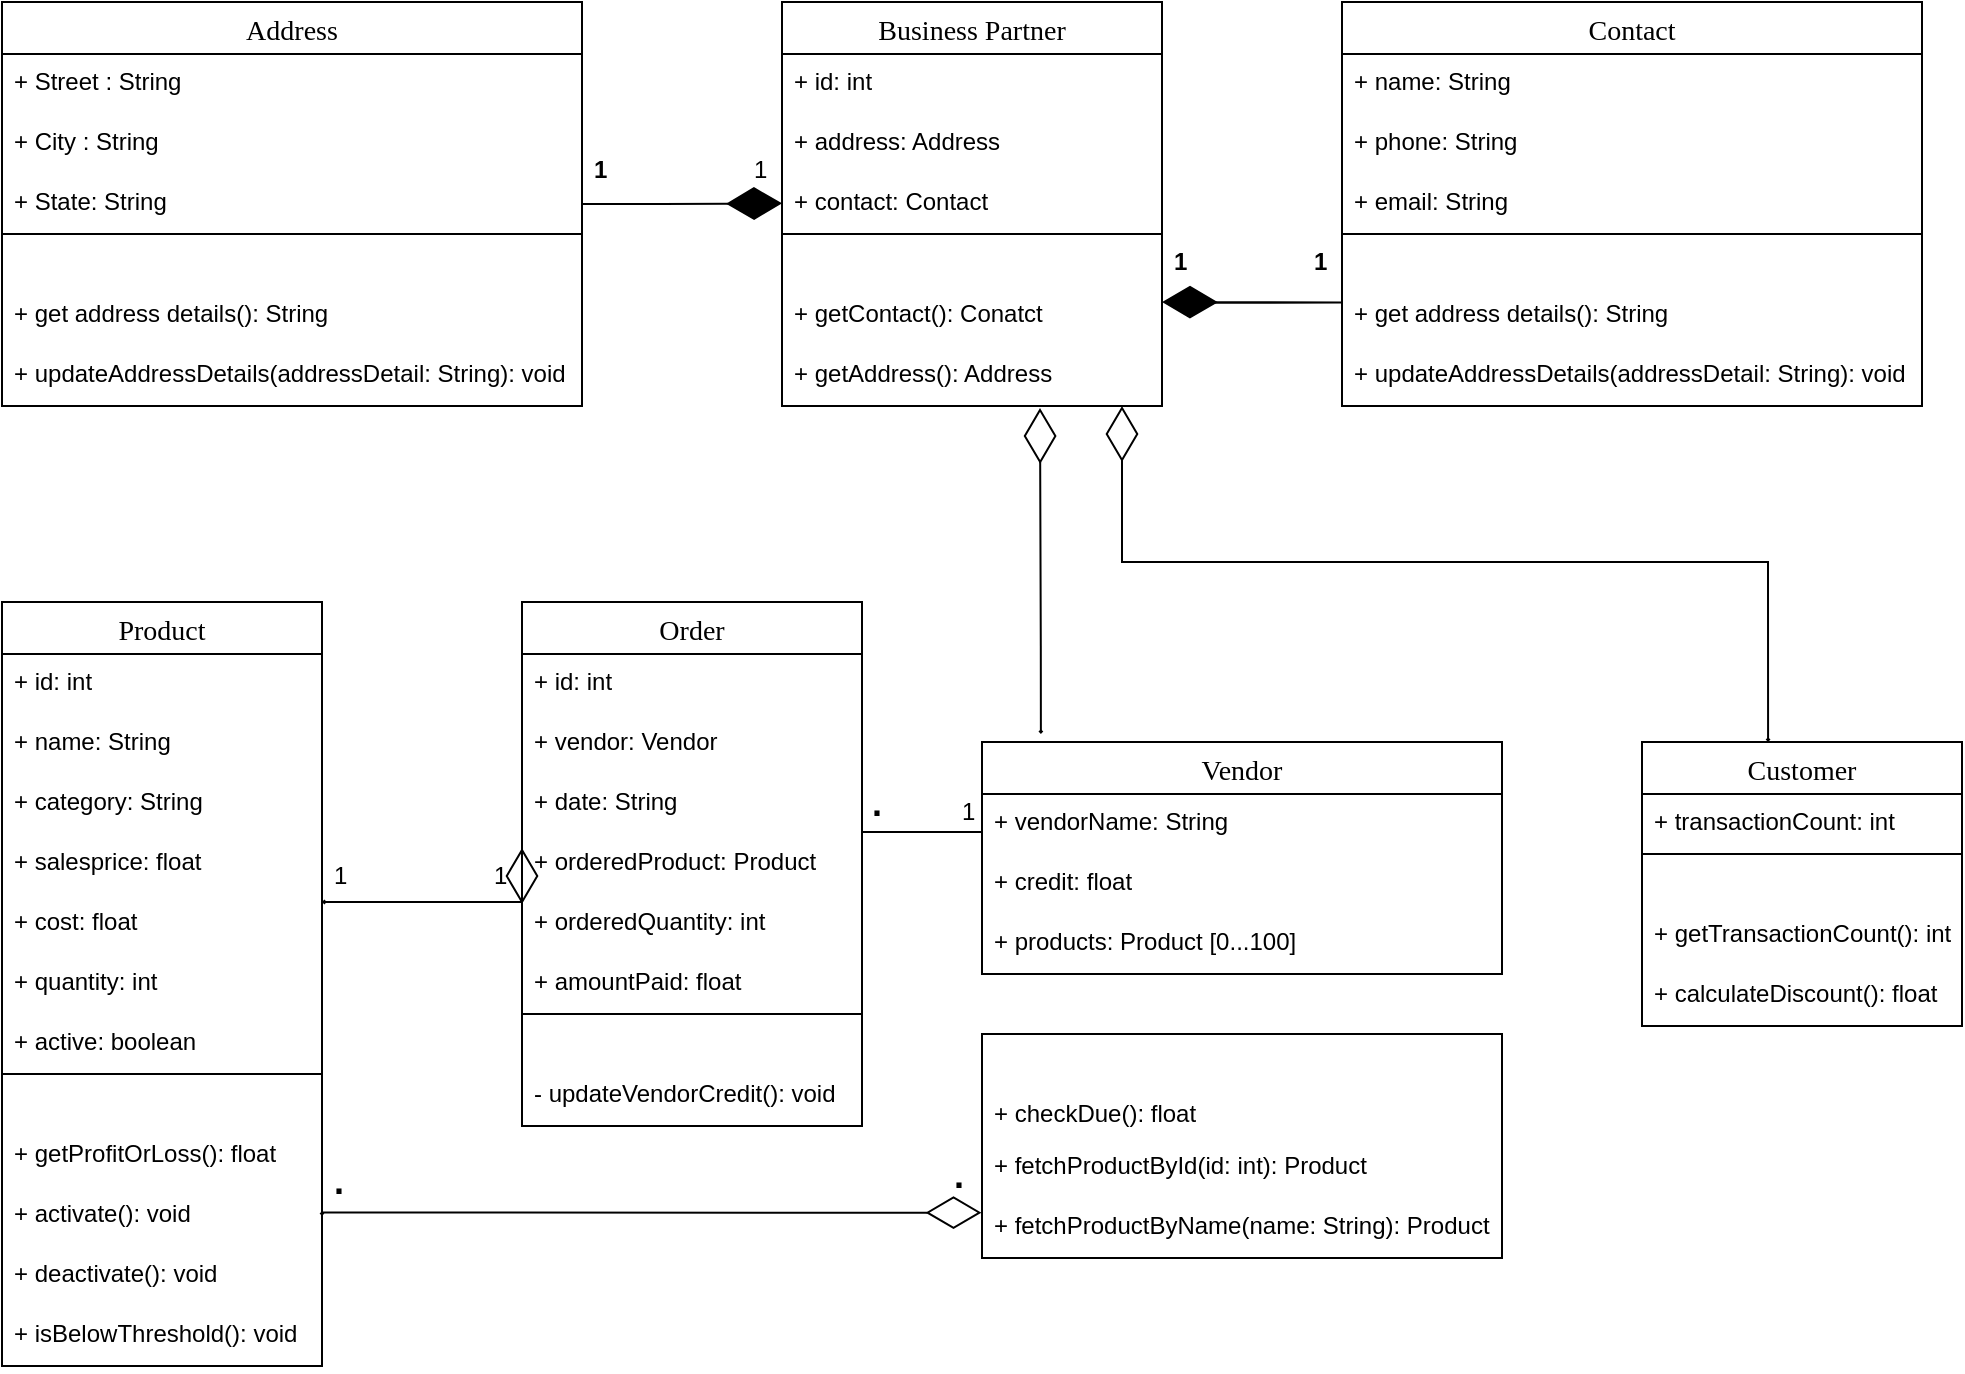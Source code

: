 <mxfile version="14.6.13" type="device"><diagram name="Page-1" id="b520641d-4fe3-3701-9064-5fc419738815"><mxGraphModel dx="1280" dy="1653" grid="1" gridSize="10" guides="1" tooltips="1" connect="1" arrows="1" fold="1" page="1" pageScale="1" pageWidth="1400" pageHeight="850" background="none" math="0" shadow="0"><root><mxCell id="0"/><mxCell id="1" parent="0"/><mxCell id="igLFvnvitT2HxC-o7-Xc-27" value="Address" style="swimlane;fontStyle=0;childLayout=stackLayout;horizontal=1;startSize=26;horizontalStack=0;resizeParent=1;resizeParentMax=0;resizeLast=0;collapsible=1;marginBottom=0;align=center;fontSize=14;fontFamily=Verdana;swimlaneLine=1;" parent="1" vertex="1"><mxGeometry x="100" y="-770" width="290" height="116" as="geometry"/></mxCell><mxCell id="igLFvnvitT2HxC-o7-Xc-28" value="+ Street : String" style="text;strokeColor=none;fillColor=none;spacingLeft=4;spacingRight=4;overflow=hidden;rotatable=0;points=[[0,0.5],[1,0.5]];portConstraint=eastwest;fontSize=12;" parent="igLFvnvitT2HxC-o7-Xc-27" vertex="1"><mxGeometry y="26" width="290" height="30" as="geometry"/></mxCell><mxCell id="igLFvnvitT2HxC-o7-Xc-29" value="+ City : String" style="text;strokeColor=none;fillColor=none;spacingLeft=4;spacingRight=4;overflow=hidden;rotatable=0;points=[[0,0.5],[1,0.5]];portConstraint=eastwest;fontSize=12;" parent="igLFvnvitT2HxC-o7-Xc-27" vertex="1"><mxGeometry y="56" width="290" height="30" as="geometry"/></mxCell><mxCell id="igLFvnvitT2HxC-o7-Xc-30" value="+ State: String" style="text;strokeColor=none;fillColor=none;spacingLeft=4;spacingRight=4;overflow=hidden;rotatable=0;points=[[0,0.5],[1,0.5]];portConstraint=eastwest;fontSize=12;" parent="igLFvnvitT2HxC-o7-Xc-27" vertex="1"><mxGeometry y="86" width="290" height="30" as="geometry"/></mxCell><mxCell id="igLFvnvitT2HxC-o7-Xc-35" value="" style="swimlane;fontStyle=0;childLayout=stackLayout;horizontal=1;startSize=26;horizontalStack=0;resizeParent=1;resizeParentMax=0;resizeLast=0;collapsible=1;marginBottom=0;align=center;fontSize=14;fontFamily=Verdana;swimlaneLine=0;" parent="1" vertex="1"><mxGeometry x="100" y="-654" width="290" height="86" as="geometry"/></mxCell><mxCell id="igLFvnvitT2HxC-o7-Xc-36" value="+ get address details(): String" style="text;strokeColor=none;fillColor=none;spacingLeft=4;spacingRight=4;overflow=hidden;rotatable=0;points=[[0,0.5],[1,0.5]];portConstraint=eastwest;fontSize=12;" parent="igLFvnvitT2HxC-o7-Xc-35" vertex="1"><mxGeometry y="26" width="290" height="30" as="geometry"/></mxCell><mxCell id="igLFvnvitT2HxC-o7-Xc-37" value="+ updateAddressDetails(addressDetail: String): void" style="text;strokeColor=none;fillColor=none;spacingLeft=4;spacingRight=4;overflow=hidden;rotatable=0;points=[[0,0.5],[1,0.5]];portConstraint=eastwest;fontSize=12;" parent="igLFvnvitT2HxC-o7-Xc-35" vertex="1"><mxGeometry y="56" width="290" height="30" as="geometry"/></mxCell><mxCell id="igLFvnvitT2HxC-o7-Xc-39" style="edgeStyle=orthogonalEdgeStyle;rounded=0;orthogonalLoop=1;jettySize=auto;html=1;exitX=1;exitY=0.5;exitDx=0;exitDy=0;fontFamily=Verdana;endArrow=diamondThin;endFill=1;strokeWidth=1;endSize=25;startSize=2;" parent="1" source="igLFvnvitT2HxC-o7-Xc-30" edge="1"><mxGeometry relative="1" as="geometry"><mxPoint x="490" y="-669.333" as="targetPoint"/></mxGeometry></mxCell><mxCell id="igLFvnvitT2HxC-o7-Xc-40" value="Business Partner" style="swimlane;fontStyle=0;childLayout=stackLayout;horizontal=1;startSize=26;horizontalStack=0;resizeParent=1;resizeParentMax=0;resizeLast=0;collapsible=1;marginBottom=0;align=center;fontSize=14;fontFamily=Verdana;swimlaneLine=1;" parent="1" vertex="1"><mxGeometry x="490" y="-770" width="190" height="116" as="geometry"/></mxCell><mxCell id="igLFvnvitT2HxC-o7-Xc-41" value="+ id: int" style="text;strokeColor=none;fillColor=none;spacingLeft=4;spacingRight=4;overflow=hidden;rotatable=0;points=[[0,0.5],[1,0.5]];portConstraint=eastwest;fontSize=12;" parent="igLFvnvitT2HxC-o7-Xc-40" vertex="1"><mxGeometry y="26" width="190" height="30" as="geometry"/></mxCell><mxCell id="igLFvnvitT2HxC-o7-Xc-42" value="+ address: Address" style="text;strokeColor=none;fillColor=none;spacingLeft=4;spacingRight=4;overflow=hidden;rotatable=0;points=[[0,0.5],[1,0.5]];portConstraint=eastwest;fontSize=12;" parent="igLFvnvitT2HxC-o7-Xc-40" vertex="1"><mxGeometry y="56" width="190" height="30" as="geometry"/></mxCell><mxCell id="igLFvnvitT2HxC-o7-Xc-43" value="+ contact: Contact" style="text;strokeColor=none;fillColor=none;spacingLeft=4;spacingRight=4;overflow=hidden;rotatable=0;points=[[0,0.5],[1,0.5]];portConstraint=eastwest;fontSize=12;" parent="igLFvnvitT2HxC-o7-Xc-40" vertex="1"><mxGeometry y="86" width="190" height="30" as="geometry"/></mxCell><mxCell id="igLFvnvitT2HxC-o7-Xc-44" value="" style="swimlane;fontStyle=0;childLayout=stackLayout;horizontal=1;startSize=26;horizontalStack=0;resizeParent=1;resizeParentMax=0;resizeLast=0;collapsible=1;marginBottom=0;align=center;fontSize=14;fontFamily=Verdana;swimlaneLine=0;" parent="1" vertex="1"><mxGeometry x="490" y="-654" width="190" height="86" as="geometry"/></mxCell><mxCell id="igLFvnvitT2HxC-o7-Xc-45" value="+ getContact(): Conatct" style="text;strokeColor=none;fillColor=none;spacingLeft=4;spacingRight=4;overflow=hidden;rotatable=0;points=[[0,0.5],[1,0.5]];portConstraint=eastwest;fontSize=12;" parent="igLFvnvitT2HxC-o7-Xc-44" vertex="1"><mxGeometry y="26" width="190" height="30" as="geometry"/></mxCell><mxCell id="igLFvnvitT2HxC-o7-Xc-46" value="+ getAddress(): Address" style="text;strokeColor=none;fillColor=none;spacingLeft=4;spacingRight=4;overflow=hidden;rotatable=0;points=[[0,0.5],[1,0.5]];portConstraint=eastwest;fontSize=12;" parent="igLFvnvitT2HxC-o7-Xc-44" vertex="1"><mxGeometry y="56" width="190" height="30" as="geometry"/></mxCell><mxCell id="igLFvnvitT2HxC-o7-Xc-47" value="1" style="text;strokeColor=none;fillColor=none;spacingLeft=4;spacingRight=4;overflow=hidden;rotatable=0;points=[[0,0.5],[1,0.5]];portConstraint=eastwest;fontSize=12;fontStyle=1" parent="1" vertex="1"><mxGeometry x="390" y="-700" width="20" height="30" as="geometry"/></mxCell><mxCell id="igLFvnvitT2HxC-o7-Xc-48" value="1" style="text;strokeColor=none;fillColor=none;spacingLeft=4;spacingRight=4;overflow=hidden;rotatable=0;points=[[0,0.5],[1,0.5]];portConstraint=eastwest;fontSize=12;" parent="1" vertex="1"><mxGeometry x="470" y="-700" width="20" height="30" as="geometry"/></mxCell><mxCell id="igLFvnvitT2HxC-o7-Xc-49" value="Contact" style="swimlane;fontStyle=0;childLayout=stackLayout;horizontal=1;startSize=26;horizontalStack=0;resizeParent=1;resizeParentMax=0;resizeLast=0;collapsible=1;marginBottom=0;align=center;fontSize=14;fontFamily=Verdana;swimlaneLine=1;" parent="1" vertex="1"><mxGeometry x="770" y="-770" width="290" height="116" as="geometry"/></mxCell><mxCell id="igLFvnvitT2HxC-o7-Xc-50" value="+ name: String" style="text;strokeColor=none;fillColor=none;spacingLeft=4;spacingRight=4;overflow=hidden;rotatable=0;points=[[0,0.5],[1,0.5]];portConstraint=eastwest;fontSize=12;" parent="igLFvnvitT2HxC-o7-Xc-49" vertex="1"><mxGeometry y="26" width="290" height="30" as="geometry"/></mxCell><mxCell id="igLFvnvitT2HxC-o7-Xc-52" value="+ phone: String" style="text;strokeColor=none;fillColor=none;spacingLeft=4;spacingRight=4;overflow=hidden;rotatable=0;points=[[0,0.5],[1,0.5]];portConstraint=eastwest;fontSize=12;" parent="igLFvnvitT2HxC-o7-Xc-49" vertex="1"><mxGeometry y="56" width="290" height="30" as="geometry"/></mxCell><mxCell id="igLFvnvitT2HxC-o7-Xc-51" value="+ email: String" style="text;strokeColor=none;fillColor=none;spacingLeft=4;spacingRight=4;overflow=hidden;rotatable=0;points=[[0,0.5],[1,0.5]];portConstraint=eastwest;fontSize=12;" parent="igLFvnvitT2HxC-o7-Xc-49" vertex="1"><mxGeometry y="86" width="290" height="30" as="geometry"/></mxCell><mxCell id="igLFvnvitT2HxC-o7-Xc-53" value="" style="swimlane;fontStyle=0;childLayout=stackLayout;horizontal=1;startSize=26;horizontalStack=0;resizeParent=1;resizeParentMax=0;resizeLast=0;collapsible=1;marginBottom=0;align=center;fontSize=14;fontFamily=Verdana;swimlaneLine=0;" parent="1" vertex="1"><mxGeometry x="770" y="-654" width="290" height="86" as="geometry"/></mxCell><mxCell id="igLFvnvitT2HxC-o7-Xc-54" value="+ get address details(): String" style="text;strokeColor=none;fillColor=none;spacingLeft=4;spacingRight=4;overflow=hidden;rotatable=0;points=[[0,0.5],[1,0.5]];portConstraint=eastwest;fontSize=12;" parent="igLFvnvitT2HxC-o7-Xc-53" vertex="1"><mxGeometry y="26" width="290" height="30" as="geometry"/></mxCell><mxCell id="igLFvnvitT2HxC-o7-Xc-55" value="+ updateAddressDetails(addressDetail: String): void" style="text;strokeColor=none;fillColor=none;spacingLeft=4;spacingRight=4;overflow=hidden;rotatable=0;points=[[0,0.5],[1,0.5]];portConstraint=eastwest;fontSize=12;" parent="igLFvnvitT2HxC-o7-Xc-53" vertex="1"><mxGeometry y="56" width="290" height="30" as="geometry"/></mxCell><mxCell id="igLFvnvitT2HxC-o7-Xc-58" style="edgeStyle=orthogonalEdgeStyle;rounded=0;orthogonalLoop=1;jettySize=auto;html=1;exitX=1;exitY=0.5;exitDx=0;exitDy=0;fontFamily=Verdana;endArrow=diamondThin;endFill=1;strokeWidth=1;endSize=25;startSize=0;sourcePerimeterSpacing=0;sketch=0;targetPerimeterSpacing=0;" parent="1" edge="1"><mxGeometry relative="1" as="geometry"><mxPoint x="680" y="-620" as="targetPoint"/><mxPoint x="690" y="-619.67" as="sourcePoint"/><Array as="points"><mxPoint x="770" y="-620"/><mxPoint x="770" y="-620"/></Array></mxGeometry></mxCell><mxCell id="igLFvnvitT2HxC-o7-Xc-60" value="1" style="text;strokeColor=none;fillColor=none;spacingLeft=4;spacingRight=4;overflow=hidden;rotatable=0;points=[[0,0.5],[1,0.5]];portConstraint=eastwest;fontSize=12;fontStyle=1" parent="1" vertex="1"><mxGeometry x="680" y="-654" width="20" height="30" as="geometry"/></mxCell><mxCell id="igLFvnvitT2HxC-o7-Xc-61" value="1" style="text;strokeColor=none;fillColor=none;spacingLeft=4;spacingRight=4;overflow=hidden;rotatable=0;points=[[0,0.5],[1,0.5]];portConstraint=eastwest;fontSize=12;fontStyle=1" parent="1" vertex="1"><mxGeometry x="750" y="-654" width="20" height="30" as="geometry"/></mxCell><mxCell id="igLFvnvitT2HxC-o7-Xc-64" value="Product" style="swimlane;fontStyle=0;childLayout=stackLayout;horizontal=1;startSize=26;horizontalStack=0;resizeParent=1;resizeParentMax=0;resizeLast=0;collapsible=1;marginBottom=0;align=center;fontSize=14;rounded=0;fontFamily=Verdana;strokeWidth=1;gradientColor=none;" parent="1" vertex="1"><mxGeometry x="100" y="-470" width="160" height="236" as="geometry"/></mxCell><mxCell id="igLFvnvitT2HxC-o7-Xc-65" value="+ id: int   " style="text;strokeColor=none;fillColor=none;spacingLeft=4;spacingRight=4;overflow=hidden;rotatable=0;points=[[0,0.5],[1,0.5]];portConstraint=eastwest;fontSize=12;" parent="igLFvnvitT2HxC-o7-Xc-64" vertex="1"><mxGeometry y="26" width="160" height="30" as="geometry"/></mxCell><mxCell id="igLFvnvitT2HxC-o7-Xc-66" value="+ name: String " style="text;strokeColor=none;fillColor=none;spacingLeft=4;spacingRight=4;overflow=hidden;rotatable=0;points=[[0,0.5],[1,0.5]];portConstraint=eastwest;fontSize=12;" parent="igLFvnvitT2HxC-o7-Xc-64" vertex="1"><mxGeometry y="56" width="160" height="30" as="geometry"/></mxCell><mxCell id="igLFvnvitT2HxC-o7-Xc-68" value="+ category: String" style="text;strokeColor=none;fillColor=none;spacingLeft=4;spacingRight=4;overflow=hidden;rotatable=0;points=[[0,0.5],[1,0.5]];portConstraint=eastwest;fontSize=12;" parent="igLFvnvitT2HxC-o7-Xc-64" vertex="1"><mxGeometry y="86" width="160" height="30" as="geometry"/></mxCell><mxCell id="igLFvnvitT2HxC-o7-Xc-69" value="+ salesprice: float" style="text;strokeColor=none;fillColor=none;spacingLeft=4;spacingRight=4;overflow=hidden;rotatable=0;points=[[0,0.5],[1,0.5]];portConstraint=eastwest;fontSize=12;" parent="igLFvnvitT2HxC-o7-Xc-64" vertex="1"><mxGeometry y="116" width="160" height="30" as="geometry"/></mxCell><mxCell id="igLFvnvitT2HxC-o7-Xc-67" value="+ cost: float" style="text;strokeColor=none;fillColor=none;spacingLeft=4;spacingRight=4;overflow=hidden;rotatable=0;points=[[0,0.5],[1,0.5]];portConstraint=eastwest;fontSize=12;" parent="igLFvnvitT2HxC-o7-Xc-64" vertex="1"><mxGeometry y="146" width="160" height="30" as="geometry"/></mxCell><mxCell id="igLFvnvitT2HxC-o7-Xc-70" value="+ quantity: int" style="text;strokeColor=none;fillColor=none;spacingLeft=4;spacingRight=4;overflow=hidden;rotatable=0;points=[[0,0.5],[1,0.5]];portConstraint=eastwest;fontSize=12;" parent="igLFvnvitT2HxC-o7-Xc-64" vertex="1"><mxGeometry y="176" width="160" height="30" as="geometry"/></mxCell><mxCell id="igLFvnvitT2HxC-o7-Xc-71" value="+ active: boolean" style="text;strokeColor=none;fillColor=none;spacingLeft=4;spacingRight=4;overflow=hidden;rotatable=0;points=[[0,0.5],[1,0.5]];portConstraint=eastwest;fontSize=12;" parent="igLFvnvitT2HxC-o7-Xc-64" vertex="1"><mxGeometry y="206" width="160" height="30" as="geometry"/></mxCell><mxCell id="igLFvnvitT2HxC-o7-Xc-72" value="" style="swimlane;fontStyle=0;childLayout=stackLayout;horizontal=1;startSize=26;horizontalStack=0;resizeParent=1;resizeParentMax=0;resizeLast=0;collapsible=1;marginBottom=0;align=center;fontSize=14;rounded=0;fontFamily=Verdana;strokeWidth=1;gradientColor=none;swimlaneLine=0;labelPosition=center;verticalLabelPosition=top;verticalAlign=bottom;" parent="1" vertex="1"><mxGeometry x="100" y="-234" width="160" height="146" as="geometry"/></mxCell><mxCell id="igLFvnvitT2HxC-o7-Xc-73" value="+ getProfitOrLoss(): float" style="text;strokeColor=none;fillColor=none;spacingLeft=4;spacingRight=4;overflow=hidden;rotatable=0;points=[[0,0.5],[1,0.5]];portConstraint=eastwest;fontSize=12;" parent="igLFvnvitT2HxC-o7-Xc-72" vertex="1"><mxGeometry y="26" width="160" height="30" as="geometry"/></mxCell><mxCell id="igLFvnvitT2HxC-o7-Xc-74" value="+ activate(): void" style="text;strokeColor=none;fillColor=none;spacingLeft=4;spacingRight=4;overflow=hidden;rotatable=0;points=[[0,0.5],[1,0.5]];portConstraint=eastwest;fontSize=12;" parent="igLFvnvitT2HxC-o7-Xc-72" vertex="1"><mxGeometry y="56" width="160" height="30" as="geometry"/></mxCell><mxCell id="igLFvnvitT2HxC-o7-Xc-75" value="+ deactivate(): void" style="text;strokeColor=none;fillColor=none;spacingLeft=4;spacingRight=4;overflow=hidden;rotatable=0;points=[[0,0.5],[1,0.5]];portConstraint=eastwest;fontSize=12;" parent="igLFvnvitT2HxC-o7-Xc-72" vertex="1"><mxGeometry y="86" width="160" height="30" as="geometry"/></mxCell><mxCell id="igLFvnvitT2HxC-o7-Xc-76" value="+ isBelowThreshold(): void" style="text;strokeColor=none;fillColor=none;spacingLeft=4;spacingRight=4;overflow=hidden;rotatable=0;points=[[0,0.5],[1,0.5]];portConstraint=eastwest;fontSize=12;" parent="igLFvnvitT2HxC-o7-Xc-72" vertex="1"><mxGeometry y="116" width="160" height="30" as="geometry"/></mxCell><mxCell id="igLFvnvitT2HxC-o7-Xc-77" value="Order" style="swimlane;fontStyle=0;childLayout=stackLayout;horizontal=1;startSize=26;horizontalStack=0;resizeParent=1;resizeParentMax=0;resizeLast=0;collapsible=1;marginBottom=0;align=center;fontSize=14;rounded=0;fontFamily=Verdana;strokeWidth=1;gradientColor=none;" parent="1" vertex="1"><mxGeometry x="360" y="-470" width="170" height="206" as="geometry"/></mxCell><mxCell id="igLFvnvitT2HxC-o7-Xc-78" value="+ id: int" style="text;strokeColor=none;fillColor=none;spacingLeft=4;spacingRight=4;overflow=hidden;rotatable=0;points=[[0,0.5],[1,0.5]];portConstraint=eastwest;fontSize=12;" parent="igLFvnvitT2HxC-o7-Xc-77" vertex="1"><mxGeometry y="26" width="170" height="30" as="geometry"/></mxCell><mxCell id="igLFvnvitT2HxC-o7-Xc-79" value="+ vendor: Vendor" style="text;strokeColor=none;fillColor=none;spacingLeft=4;spacingRight=4;overflow=hidden;rotatable=0;points=[[0,0.5],[1,0.5]];portConstraint=eastwest;fontSize=12;" parent="igLFvnvitT2HxC-o7-Xc-77" vertex="1"><mxGeometry y="56" width="170" height="30" as="geometry"/></mxCell><mxCell id="igLFvnvitT2HxC-o7-Xc-80" value="+ date: String" style="text;strokeColor=none;fillColor=none;spacingLeft=4;spacingRight=4;overflow=hidden;rotatable=0;points=[[0,0.5],[1,0.5]];portConstraint=eastwest;fontSize=12;" parent="igLFvnvitT2HxC-o7-Xc-77" vertex="1"><mxGeometry y="86" width="170" height="30" as="geometry"/></mxCell><mxCell id="igLFvnvitT2HxC-o7-Xc-82" value="+ orderedProduct: Product" style="text;strokeColor=none;fillColor=none;spacingLeft=4;spacingRight=4;overflow=hidden;rotatable=0;points=[[0,0.5],[1,0.5]];portConstraint=eastwest;fontSize=12;" parent="igLFvnvitT2HxC-o7-Xc-77" vertex="1"><mxGeometry y="116" width="170" height="30" as="geometry"/></mxCell><mxCell id="igLFvnvitT2HxC-o7-Xc-83" value="+ orderedQuantity: int" style="text;strokeColor=none;fillColor=none;spacingLeft=4;spacingRight=4;overflow=hidden;rotatable=0;points=[[0,0.5],[1,0.5]];portConstraint=eastwest;fontSize=12;" parent="igLFvnvitT2HxC-o7-Xc-77" vertex="1"><mxGeometry y="146" width="170" height="30" as="geometry"/></mxCell><mxCell id="igLFvnvitT2HxC-o7-Xc-81" value="+ amountPaid: float" style="text;strokeColor=none;fillColor=none;spacingLeft=4;spacingRight=4;overflow=hidden;rotatable=0;points=[[0,0.5],[1,0.5]];portConstraint=eastwest;fontSize=12;" parent="igLFvnvitT2HxC-o7-Xc-77" vertex="1"><mxGeometry y="176" width="170" height="30" as="geometry"/></mxCell><mxCell id="igLFvnvitT2HxC-o7-Xc-84" value="" style="swimlane;fontStyle=0;childLayout=stackLayout;horizontal=1;startSize=26;horizontalStack=0;resizeParent=1;resizeParentMax=0;resizeLast=0;collapsible=1;marginBottom=0;align=left;fontSize=14;rounded=0;fontFamily=Verdana;strokeWidth=1;fillColor=#ffffff;gradientColor=none;html=0;swimlaneLine=0;" parent="1" vertex="1"><mxGeometry x="360" y="-264" width="170" height="56" as="geometry"/></mxCell><mxCell id="igLFvnvitT2HxC-o7-Xc-85" value="- updateVendorCredit(): void" style="text;strokeColor=none;fillColor=none;spacingLeft=4;spacingRight=4;overflow=hidden;rotatable=0;points=[[0,0.5],[1,0.5]];portConstraint=eastwest;fontSize=12;" parent="igLFvnvitT2HxC-o7-Xc-84" vertex="1"><mxGeometry y="26" width="170" height="30" as="geometry"/></mxCell><mxCell id="igLFvnvitT2HxC-o7-Xc-94" style="edgeStyle=orthogonalEdgeStyle;rounded=0;sketch=0;jumpSize=5;orthogonalLoop=1;jettySize=auto;html=1;exitX=1;exitY=0.5;exitDx=0;exitDy=0;fontFamily=Verdana;startArrow=diamond;startFill=1;endArrow=diamondThin;endFill=0;sourcePerimeterSpacing=0;targetPerimeterSpacing=0;strokeWidth=1;startSize=0;endSize=25;entryX=0;entryY=0.5;entryDx=0;entryDy=0;" parent="1" edge="1"><mxGeometry relative="1" as="geometry"><mxPoint x="360" y="-319" as="targetPoint"/><mxPoint x="260" y="-320" as="sourcePoint"/><Array as="points"><mxPoint x="360" y="-320"/></Array></mxGeometry></mxCell><mxCell id="igLFvnvitT2HxC-o7-Xc-95" value="" style="line;strokeWidth=1;rotatable=0;dashed=0;labelPosition=right;align=left;verticalAlign=middle;spacingTop=0;spacingLeft=6;points=[];portConstraint=eastwest;rounded=0;fontFamily=Verdana;fillColor=#ffffff;gradientColor=none;html=0;" parent="1" vertex="1"><mxGeometry x="530" y="-360" width="60" height="10" as="geometry"/></mxCell><mxCell id="igLFvnvitT2HxC-o7-Xc-96" value="Vendor" style="swimlane;fontStyle=0;childLayout=stackLayout;horizontal=1;startSize=26;horizontalStack=0;resizeParent=1;resizeParentMax=0;resizeLast=0;collapsible=1;marginBottom=0;align=center;fontSize=14;rounded=0;fontFamily=Verdana;strokeWidth=1;fillColor=#ffffff;gradientColor=none;html=0;" parent="1" vertex="1"><mxGeometry x="590" y="-400" width="260" height="116" as="geometry"/></mxCell><mxCell id="igLFvnvitT2HxC-o7-Xc-97" value="+ vendorName: String" style="text;strokeColor=none;fillColor=none;spacingLeft=4;spacingRight=4;overflow=hidden;rotatable=0;points=[[0,0.5],[1,0.5]];portConstraint=eastwest;fontSize=12;" parent="igLFvnvitT2HxC-o7-Xc-96" vertex="1"><mxGeometry y="26" width="260" height="30" as="geometry"/></mxCell><mxCell id="igLFvnvitT2HxC-o7-Xc-98" value="+ credit: float" style="text;strokeColor=none;fillColor=none;spacingLeft=4;spacingRight=4;overflow=hidden;rotatable=0;points=[[0,0.5],[1,0.5]];portConstraint=eastwest;fontSize=12;" parent="igLFvnvitT2HxC-o7-Xc-96" vertex="1"><mxGeometry y="56" width="260" height="30" as="geometry"/></mxCell><mxCell id="igLFvnvitT2HxC-o7-Xc-100" value="+ products: Product [0...100]" style="text;strokeColor=none;fillColor=none;spacingLeft=4;spacingRight=4;overflow=hidden;rotatable=0;points=[[0,0.5],[1,0.5]];portConstraint=eastwest;fontSize=12;" parent="igLFvnvitT2HxC-o7-Xc-96" vertex="1"><mxGeometry y="86" width="260" height="30" as="geometry"/></mxCell><mxCell id="igLFvnvitT2HxC-o7-Xc-101" value="1" style="text;strokeColor=none;fillColor=none;spacingLeft=4;spacingRight=4;overflow=hidden;rotatable=0;points=[[0,0.5],[1,0.5]];portConstraint=eastwest;fontSize=12;" parent="1" vertex="1"><mxGeometry x="260" y="-347" width="20" height="30" as="geometry"/></mxCell><mxCell id="igLFvnvitT2HxC-o7-Xc-102" value="1" style="text;strokeColor=none;fillColor=none;spacingLeft=4;spacingRight=4;overflow=hidden;rotatable=0;points=[[0,0.5],[1,0.5]];portConstraint=eastwest;fontSize=12;" parent="1" vertex="1"><mxGeometry x="340" y="-347" width="20" height="30" as="geometry"/></mxCell><mxCell id="igLFvnvitT2HxC-o7-Xc-104" value="" style="swimlane;fontStyle=0;childLayout=stackLayout;horizontal=1;startSize=26;horizontalStack=0;resizeParent=1;resizeParentMax=0;resizeLast=0;collapsible=1;marginBottom=0;align=center;fontSize=14;rounded=0;fontFamily=Verdana;strokeWidth=1;fillColor=#ffffff;gradientColor=none;html=0;swimlaneLine=0;" parent="1" vertex="1"><mxGeometry x="590" y="-254" width="260" height="112" as="geometry"/></mxCell><mxCell id="igLFvnvitT2HxC-o7-Xc-105" value="+ checkDue(): float" style="text;strokeColor=none;fillColor=none;spacingLeft=4;spacingRight=4;overflow=hidden;rotatable=0;points=[[0,0.5],[1,0.5]];portConstraint=eastwest;fontSize=12;" parent="igLFvnvitT2HxC-o7-Xc-104" vertex="1"><mxGeometry y="26" width="260" height="26" as="geometry"/></mxCell><mxCell id="igLFvnvitT2HxC-o7-Xc-106" value="+ fetchProductById(id: int): Product" style="text;strokeColor=none;fillColor=none;spacingLeft=4;spacingRight=4;overflow=hidden;rotatable=0;points=[[0,0.5],[1,0.5]];portConstraint=eastwest;fontSize=12;" parent="igLFvnvitT2HxC-o7-Xc-104" vertex="1"><mxGeometry y="52" width="260" height="30" as="geometry"/></mxCell><mxCell id="igLFvnvitT2HxC-o7-Xc-107" value="+ fetchProductByName(name: String): Product" style="text;strokeColor=none;fillColor=none;spacingLeft=4;spacingRight=4;overflow=hidden;rotatable=0;points=[[0,0.5],[1,0.5]];portConstraint=eastwest;fontSize=12;" parent="igLFvnvitT2HxC-o7-Xc-104" vertex="1"><mxGeometry y="82" width="260" height="30" as="geometry"/></mxCell><mxCell id="igLFvnvitT2HxC-o7-Xc-108" value="1" style="text;strokeColor=none;fillColor=none;spacingLeft=4;spacingRight=4;overflow=hidden;rotatable=0;points=[[0,0.5],[1,0.5]];portConstraint=eastwest;fontSize=12;" parent="1" vertex="1"><mxGeometry x="574" y="-379" width="20" height="30" as="geometry"/></mxCell><mxCell id="igLFvnvitT2HxC-o7-Xc-109" value="." style="text;strokeColor=none;fillColor=none;spacingLeft=4;spacingRight=4;overflow=hidden;rotatable=0;points=[[0,0.5],[1,0.5]];portConstraint=eastwest;fontSize=18;fontStyle=1" parent="1" vertex="1"><mxGeometry x="529" y="-387" width="20" height="30" as="geometry"/></mxCell><mxCell id="igLFvnvitT2HxC-o7-Xc-111" style="edgeStyle=orthogonalEdgeStyle;rounded=0;sketch=0;jumpSize=5;orthogonalLoop=1;jettySize=auto;html=1;exitX=1;exitY=0.5;exitDx=0;exitDy=0;entryX=-0.001;entryY=0.244;entryDx=0;entryDy=0;entryPerimeter=0;fontFamily=Verdana;fontSize=18;startArrow=diamond;startFill=1;endArrow=diamondThin;endFill=0;startSize=0;endSize=25;sourcePerimeterSpacing=0;targetPerimeterSpacing=0;strokeWidth=1;" parent="1" source="igLFvnvitT2HxC-o7-Xc-74" target="igLFvnvitT2HxC-o7-Xc-107" edge="1"><mxGeometry relative="1" as="geometry"><Array as="points"><mxPoint x="260" y="-165"/></Array></mxGeometry></mxCell><mxCell id="igLFvnvitT2HxC-o7-Xc-112" value="Customer" style="swimlane;fontStyle=0;childLayout=stackLayout;horizontal=1;startSize=26;horizontalStack=0;resizeParent=1;resizeParentMax=0;resizeLast=0;collapsible=1;marginBottom=0;align=center;fontSize=14;rounded=0;fontFamily=Verdana;strokeWidth=1;fillColor=#ffffff;gradientColor=none;html=0;" parent="1" vertex="1"><mxGeometry x="920" y="-400" width="160" height="56" as="geometry"/></mxCell><mxCell id="igLFvnvitT2HxC-o7-Xc-113" value="+ transactionCount: int" style="text;strokeColor=none;fillColor=none;spacingLeft=4;spacingRight=4;overflow=hidden;rotatable=0;points=[[0,0.5],[1,0.5]];portConstraint=eastwest;fontSize=12;" parent="igLFvnvitT2HxC-o7-Xc-112" vertex="1"><mxGeometry y="26" width="160" height="30" as="geometry"/></mxCell><mxCell id="igLFvnvitT2HxC-o7-Xc-116" value="" style="swimlane;fontStyle=0;childLayout=stackLayout;horizontal=1;startSize=26;horizontalStack=0;resizeParent=1;resizeParentMax=0;resizeLast=0;collapsible=1;marginBottom=0;align=center;fontSize=14;rounded=0;fontFamily=Verdana;strokeWidth=1;fillColor=#ffffff;gradientColor=none;html=0;swimlaneLine=0;" parent="1" vertex="1"><mxGeometry x="920" y="-344" width="160" height="86" as="geometry"/></mxCell><mxCell id="igLFvnvitT2HxC-o7-Xc-117" value="+ getTransactionCount(): int" style="text;strokeColor=none;fillColor=none;spacingLeft=4;spacingRight=4;overflow=hidden;rotatable=0;points=[[0,0.5],[1,0.5]];portConstraint=eastwest;fontSize=12;" parent="igLFvnvitT2HxC-o7-Xc-116" vertex="1"><mxGeometry y="26" width="160" height="30" as="geometry"/></mxCell><mxCell id="igLFvnvitT2HxC-o7-Xc-118" value="+ calculateDiscount(): float" style="text;strokeColor=none;fillColor=none;spacingLeft=4;spacingRight=4;overflow=hidden;rotatable=0;points=[[0,0.5],[1,0.5]];portConstraint=eastwest;fontSize=12;" parent="igLFvnvitT2HxC-o7-Xc-116" vertex="1"><mxGeometry y="56" width="160" height="30" as="geometry"/></mxCell><mxCell id="igLFvnvitT2HxC-o7-Xc-122" value="." style="text;strokeColor=none;fillColor=none;spacingLeft=4;spacingRight=4;overflow=hidden;rotatable=0;points=[[0,0.5],[1,0.5]];portConstraint=eastwest;fontSize=18;fontStyle=1" parent="1" vertex="1"><mxGeometry x="260" y="-198" width="20" height="30" as="geometry"/></mxCell><mxCell id="igLFvnvitT2HxC-o7-Xc-123" value="." style="text;strokeColor=none;fillColor=none;spacingLeft=4;spacingRight=4;overflow=hidden;rotatable=0;points=[[0,0.5],[1,0.5]];portConstraint=eastwest;fontSize=18;fontStyle=1" parent="1" vertex="1"><mxGeometry x="570" y="-201" width="20" height="30" as="geometry"/></mxCell><mxCell id="igLFvnvitT2HxC-o7-Xc-125" style="edgeStyle=orthogonalEdgeStyle;rounded=0;sketch=0;jumpSize=5;orthogonalLoop=1;jettySize=auto;html=1;fontFamily=Verdana;startArrow=diamond;startFill=1;endArrow=diamondThin;endFill=0;sourcePerimeterSpacing=0;targetPerimeterSpacing=0;strokeWidth=1;startSize=0;endSize=25;exitX=0.194;exitY=-0.041;exitDx=0;exitDy=0;exitPerimeter=0;" parent="1" edge="1"><mxGeometry relative="1" as="geometry"><mxPoint x="619" y="-567" as="targetPoint"/><mxPoint x="619.44" y="-403.986" as="sourcePoint"/><Array as="points"><mxPoint x="619" y="-448"/><mxPoint x="619" y="-448"/></Array></mxGeometry></mxCell><mxCell id="igLFvnvitT2HxC-o7-Xc-127" style="edgeStyle=orthogonalEdgeStyle;rounded=0;sketch=0;jumpSize=5;orthogonalLoop=1;jettySize=auto;html=1;fontFamily=Verdana;startArrow=diamond;startFill=1;endArrow=diamondThin;endFill=0;sourcePerimeterSpacing=0;targetPerimeterSpacing=0;strokeWidth=1;startSize=0;endSize=25;exitX=0.394;exitY=0;exitDx=0;exitDy=0;exitPerimeter=0;" parent="1" source="igLFvnvitT2HxC-o7-Xc-112" edge="1"><mxGeometry relative="1" as="geometry"><mxPoint x="660" y="-568" as="targetPoint"/><mxPoint x="983" y="-450" as="sourcePoint"/><Array as="points"><mxPoint x="983" y="-490"/><mxPoint x="660" y="-490"/></Array></mxGeometry></mxCell></root></mxGraphModel></diagram></mxfile>